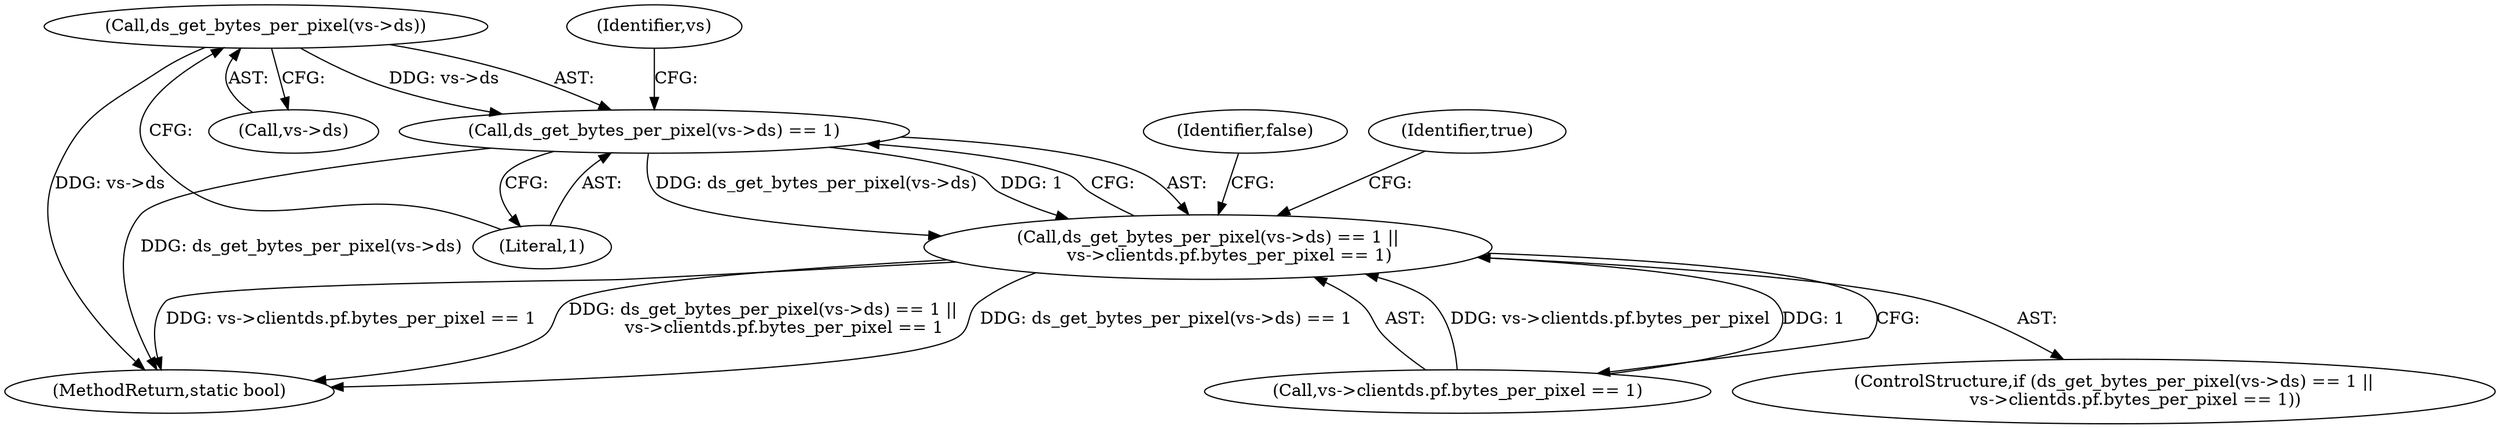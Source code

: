 digraph "0_qemu_9f64916da20eea67121d544698676295bbb105a7_3@pointer" {
"1000119" [label="(Call,ds_get_bytes_per_pixel(vs->ds))"];
"1000118" [label="(Call,ds_get_bytes_per_pixel(vs->ds) == 1)"];
"1000117" [label="(Call,ds_get_bytes_per_pixel(vs->ds) == 1 ||\n        vs->clientds.pf.bytes_per_pixel == 1)"];
"1000116" [label="(ControlStructure,if (ds_get_bytes_per_pixel(vs->ds) == 1 ||\n        vs->clientds.pf.bytes_per_pixel == 1))"];
"1000124" [label="(Call,vs->clientds.pf.bytes_per_pixel == 1)"];
"1000117" [label="(Call,ds_get_bytes_per_pixel(vs->ds) == 1 ||\n        vs->clientds.pf.bytes_per_pixel == 1)"];
"1000119" [label="(Call,ds_get_bytes_per_pixel(vs->ds))"];
"1000135" [label="(Identifier,false)"];
"1000128" [label="(Identifier,vs)"];
"1000137" [label="(Identifier,true)"];
"1000120" [label="(Call,vs->ds)"];
"1000138" [label="(MethodReturn,static bool)"];
"1000118" [label="(Call,ds_get_bytes_per_pixel(vs->ds) == 1)"];
"1000123" [label="(Literal,1)"];
"1000119" -> "1000118"  [label="AST: "];
"1000119" -> "1000120"  [label="CFG: "];
"1000120" -> "1000119"  [label="AST: "];
"1000123" -> "1000119"  [label="CFG: "];
"1000119" -> "1000138"  [label="DDG: vs->ds"];
"1000119" -> "1000118"  [label="DDG: vs->ds"];
"1000118" -> "1000117"  [label="AST: "];
"1000118" -> "1000123"  [label="CFG: "];
"1000123" -> "1000118"  [label="AST: "];
"1000128" -> "1000118"  [label="CFG: "];
"1000117" -> "1000118"  [label="CFG: "];
"1000118" -> "1000138"  [label="DDG: ds_get_bytes_per_pixel(vs->ds)"];
"1000118" -> "1000117"  [label="DDG: ds_get_bytes_per_pixel(vs->ds)"];
"1000118" -> "1000117"  [label="DDG: 1"];
"1000117" -> "1000116"  [label="AST: "];
"1000117" -> "1000124"  [label="CFG: "];
"1000124" -> "1000117"  [label="AST: "];
"1000135" -> "1000117"  [label="CFG: "];
"1000137" -> "1000117"  [label="CFG: "];
"1000117" -> "1000138"  [label="DDG: ds_get_bytes_per_pixel(vs->ds) == 1 ||\n        vs->clientds.pf.bytes_per_pixel == 1"];
"1000117" -> "1000138"  [label="DDG: ds_get_bytes_per_pixel(vs->ds) == 1"];
"1000117" -> "1000138"  [label="DDG: vs->clientds.pf.bytes_per_pixel == 1"];
"1000124" -> "1000117"  [label="DDG: vs->clientds.pf.bytes_per_pixel"];
"1000124" -> "1000117"  [label="DDG: 1"];
}
